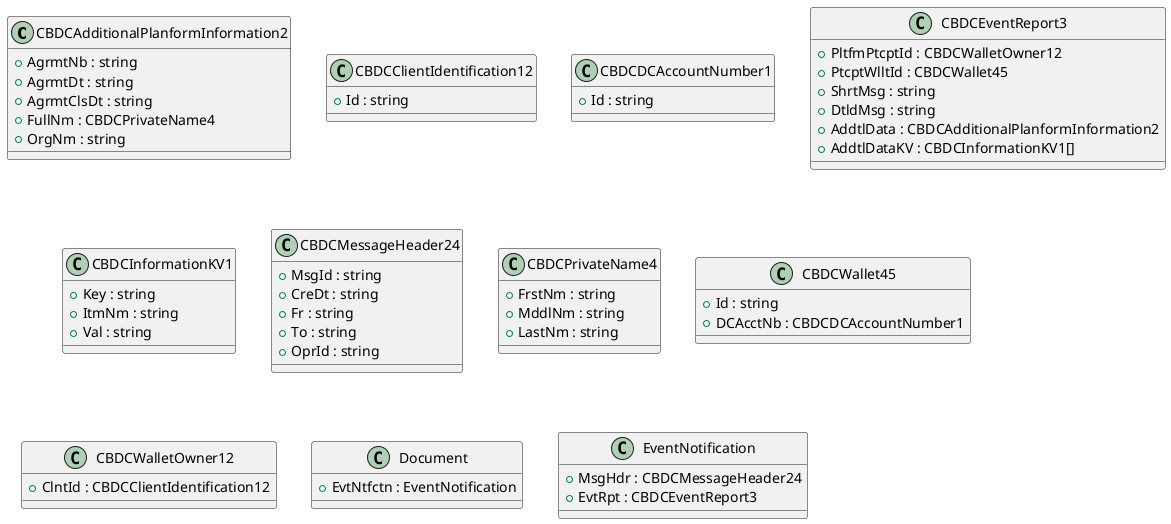 @startuml

class CBDCAdditionalPlanformInformation2 {
    +AgrmtNb : string
    +AgrmtDt : string
    +AgrmtClsDt : string
    +FullNm : CBDCPrivateName4
    +OrgNm : string
}
class CBDCClientIdentification12 {
    +Id : string
}
class CBDCDCAccountNumber1 {
    +Id : string
}
class CBDCEventReport3 {
    +PltfmPtcptId : CBDCWalletOwner12
    +PtcptWlltId : CBDCWallet45
    +ShrtMsg : string
    +DtldMsg : string
    +AddtlData : CBDCAdditionalPlanformInformation2
    +AddtlDataKV : CBDCInformationKV1[]
}
class CBDCInformationKV1 {
    +Key : string
    +ItmNm : string
    +Val : string
}
class CBDCMessageHeader24 {
    +MsgId : string
    +CreDt : string
    +Fr : string
    +To : string
    +OprId : string
}
class CBDCPrivateName4 {
    +FrstNm : string
    +MddlNm : string
    +LastNm : string
}
class CBDCWallet45 {
    +Id : string
    +DCAcctNb : CBDCDCAccountNumber1
}
class CBDCWalletOwner12 {
    +ClntId : CBDCClientIdentification12
}
class Document {
    +EvtNtfctn : EventNotification
}
class EventNotification {
    +MsgHdr : CBDCMessageHeader24
    +EvtRpt : CBDCEventReport3
}

@enduml
